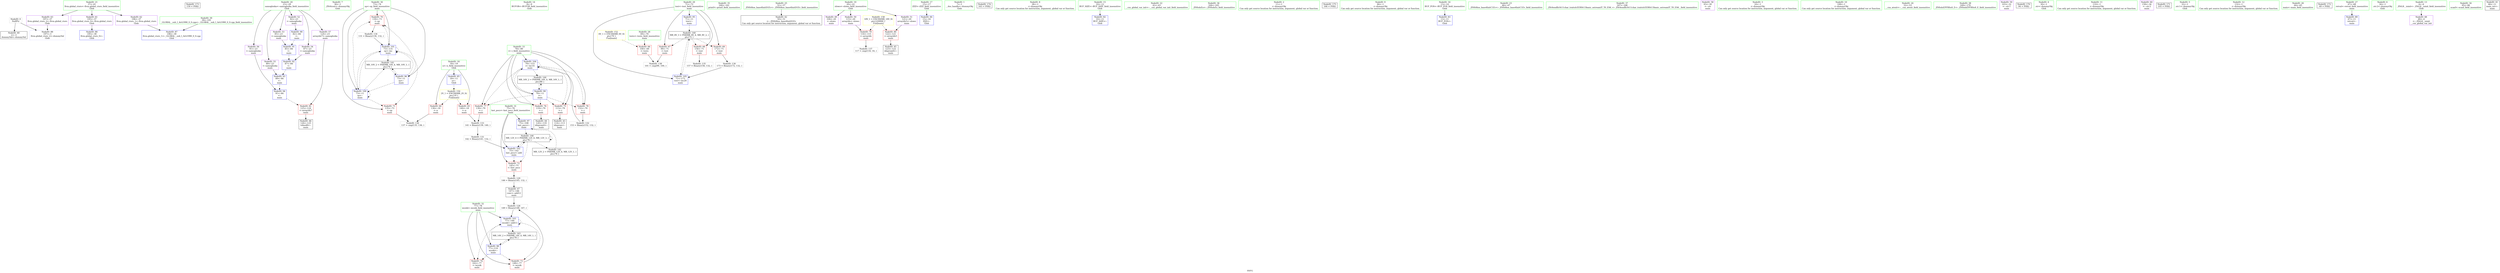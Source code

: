 digraph "SVFG" {
	label="SVFG";

	Node0x565459e8b170 [shape=record,color=grey,label="{NodeID: 0\nNullPtr}"];
	Node0x565459e8b170 -> Node0x565459ea1580[style=solid];
	Node0x565459e8b170 -> Node0x565459ea4eb0[style=solid];
	Node0x565459eb7dd0 [shape=record,color=black,label="{NodeID: 173\n159 = PHI()\n}"];
	Node0x565459ea5080 [shape=record,color=blue,label="{NodeID: 90\n82\<--84\n\<--\nmain\n}"];
	Node0x565459ea5080 -> Node0x565459ea5150[style=dashed];
	Node0x565459e8b910 [shape=record,color=green,label="{NodeID: 7\n36\<--1\n_ZSt4cout\<--dummyObj\nGlob }"];
	Node0x565459ea1d30 [shape=record,color=blue,label="{NodeID: 97\n75\<--108\nlast_pocz\<--\nmain\n}"];
	Node0x565459ea1d30 -> Node0x565459eaef40[style=dashed];
	Node0x565459e9ff40 [shape=record,color=green,label="{NodeID: 14\n8\<--9\nBUFOR\<--BUFOR_field_insensitive\nGlob }"];
	Node0x565459ea22e0 [shape=record,color=blue,label="{NodeID: 104\n79\<--153\ni\<--inc14\nmain\n}"];
	Node0x565459ea22e0 -> Node0x565459ea4300[style=dashed];
	Node0x565459ea22e0 -> Node0x565459ea43d0[style=dashed];
	Node0x565459ea22e0 -> Node0x565459ea44a0[style=dashed];
	Node0x565459ea22e0 -> Node0x565459ea4570[style=dashed];
	Node0x565459ea22e0 -> Node0x565459ea22e0[style=dashed];
	Node0x565459ea22e0 -> Node0x565459eae540[style=dashed];
	Node0x565459ea03d0 [shape=record,color=green,label="{NodeID: 21\n37\<--41\nllvm.global_ctors\<--llvm.global_ctors_field_insensitive\nGlob }"];
	Node0x565459ea03d0 -> Node0x565459ea3710[style=solid];
	Node0x565459ea03d0 -> Node0x565459ea3810[style=solid];
	Node0x565459ea03d0 -> Node0x565459ea3910[style=solid];
	Node0x565459ea0aa0 [shape=record,color=green,label="{NodeID: 28\n69\<--70\ntests\<--tests_field_insensitive\nmain\n}"];
	Node0x565459ea0aa0 -> Node0x565459ea3bb0[style=solid];
	Node0x565459ea1080 [shape=record,color=green,label="{NodeID: 35\n160\<--161\nprintf\<--printf_field_insensitive\n}"];
	Node0x565459ea1750 [shape=record,color=black,label="{NodeID: 42\n50\<--51\n\<--_ZNSt8ios_base4InitD1Ev\nCan only get source location for instruction, argument, global var or function.}"];
	Node0x565459ea7c00 [shape=record,color=grey,label="{NodeID: 132\n153 = Binary(152, 132, )\n}"];
	Node0x565459ea7c00 -> Node0x565459ea22e0[style=solid];
	Node0x565459ea2d50 [shape=record,color=purple,label="{NodeID: 49\n104\<--20\n\<--slowo\nmain\n}"];
	Node0x565459ea3300 [shape=record,color=purple,label="{NodeID: 56\n91\<--23\n\<--samogloska\nmain\n}"];
	Node0x565459ea3300 -> Node0x565459ea53c0[style=solid];
	Node0x565459eaef40 [shape=record,color=black,label="{NodeID: 146\nMR_12V_4 = PHI(MR_12V_6, MR_12V_3, )\npts\{76 \}\n}"];
	Node0x565459eaef40 -> Node0x565459ea4090[style=dashed];
	Node0x565459eaef40 -> Node0x565459ea2140[style=dashed];
	Node0x565459eaef40 -> Node0x565459eadb40[style=dashed];
	Node0x565459eaef40 -> Node0x565459eaef40[style=dashed];
	Node0x565459ea3910 [shape=record,color=purple,label="{NodeID: 63\n197\<--37\nllvm.global_ctors_2\<--llvm.global_ctors\nGlob }"];
	Node0x565459ea3910 -> Node0x565459ea4eb0[style=solid];
	Node0x565459ea3ef0 [shape=record,color=red,label="{NodeID: 70\n130\<--73\n\<--sp\nmain\n}"];
	Node0x565459ea3ef0 -> Node0x565459ea7f00[style=solid];
	Node0x565459ea44a0 [shape=record,color=red,label="{NodeID: 77\n139\<--79\n\<--i\nmain\n}"];
	Node0x565459ea44a0 -> Node0x565459ea7d80[style=solid];
	Node0x565459ea4ab0 [shape=record,color=blue,label="{NodeID: 84\n15\<--16\nZZZ\<--\nGlob }"];
	Node0x565459e8baf0 [shape=record,color=green,label="{NodeID: 1\n7\<--1\n__dso_handle\<--dummyObj\nGlob }"];
	Node0x565459eb7ed0 [shape=record,color=black,label="{NodeID: 174\n163 = PHI()\n}"];
	Node0x565459ea5150 [shape=record,color=blue,label="{NodeID: 91\n85\<--84\n\<--\nmain\n}"];
	Node0x565459ea5150 -> Node0x565459ea5220[style=dashed];
	Node0x565459e8bbe0 [shape=record,color=green,label="{NodeID: 8\n38\<--1\n\<--dummyObj\nCan only get source location for instruction, argument, global var or function.}"];
	Node0x565459ea1e00 [shape=record,color=blue,label="{NodeID: 98\n77\<--110\nwynik\<--\nmain\n}"];
	Node0x565459ea1e00 -> Node0x565459ea4160[style=dashed];
	Node0x565459ea1e00 -> Node0x565459ea4230[style=dashed];
	Node0x565459ea1e00 -> Node0x565459ea2210[style=dashed];
	Node0x565459ea1e00 -> Node0x565459eae040[style=dashed];
	Node0x565459e9ffd0 [shape=record,color=green,label="{NodeID: 15\n10\<--12\nBUF_SIZE\<--BUF_SIZE_field_insensitive\nGlob }"];
	Node0x565459e9ffd0 -> Node0x565459ea48b0[style=solid];
	Node0x565459ea23b0 [shape=record,color=blue,label="{NodeID: 105\n71\<--173\ntest\<--inc20\nmain\n}"];
	Node0x565459ea23b0 -> Node0x565459ead140[style=dashed];
	Node0x565459ea04d0 [shape=record,color=green,label="{NodeID: 22\n42\<--43\n__cxx_global_var_init\<--__cxx_global_var_init_field_insensitive\n}"];
	Node0x565459ea0b70 [shape=record,color=green,label="{NodeID: 29\n71\<--72\ntest\<--test_field_insensitive\nmain\n}"];
	Node0x565459ea0b70 -> Node0x565459ea3c80[style=solid];
	Node0x565459ea0b70 -> Node0x565459ea3d50[style=solid];
	Node0x565459ea0b70 -> Node0x565459ea3e20[style=solid];
	Node0x565459ea0b70 -> Node0x565459ea5490[style=solid];
	Node0x565459ea0b70 -> Node0x565459ea23b0[style=solid];
	Node0x565459ea1180 [shape=record,color=green,label="{NodeID: 36\n164\<--165\n_ZNSolsEx\<--_ZNSolsEx_field_insensitive\n}"];
	Node0x565459ea1850 [shape=record,color=black,label="{NodeID: 43\n114\<--113\nidxprom\<--\nmain\n}"];
	Node0x565459ea7d80 [shape=record,color=grey,label="{NodeID: 133\n141 = Binary(139, 140, )\n}"];
	Node0x565459ea7d80 -> Node0x565459ea7a80[style=solid];
	Node0x565459ea2e20 [shape=record,color=purple,label="{NodeID: 50\n115\<--20\narrayidx\<--slowo\nmain\n}"];
	Node0x565459ea2e20 -> Node0x565459ea4640[style=solid];
	Node0x565459ead140 [shape=record,color=black,label="{NodeID: 140\nMR_8V_3 = PHI(MR_8V_4, MR_8V_2, )\npts\{72 \}\n}"];
	Node0x565459ead140 -> Node0x565459ea3c80[style=dashed];
	Node0x565459ead140 -> Node0x565459ea3d50[style=dashed];
	Node0x565459ead140 -> Node0x565459ea3e20[style=dashed];
	Node0x565459ead140 -> Node0x565459ea23b0[style=dashed];
	Node0x565459ea33d0 [shape=record,color=purple,label="{NodeID: 57\n124\<--23\narrayidx7\<--samogloska\nmain\n}"];
	Node0x565459ea33d0 -> Node0x565459ea47e0[style=solid];
	Node0x565459ea3a10 [shape=record,color=red,label="{NodeID: 64\n136\<--18\n\<--n\nmain\n}"];
	Node0x565459ea3a10 -> Node0x565459ea2480[style=solid];
	Node0x565459ea3fc0 [shape=record,color=red,label="{NodeID: 71\n135\<--73\n\<--sp\nmain\n}"];
	Node0x565459ea3fc0 -> Node0x565459ea2480[style=solid];
	Node0x565459ea4570 [shape=record,color=red,label="{NodeID: 78\n152\<--79\n\<--i\nmain\n}"];
	Node0x565459ea4570 -> Node0x565459ea7c00[style=solid];
	Node0x565459ea4bb0 [shape=record,color=blue,label="{NodeID: 85\n18\<--11\nn\<--\nGlob }"];
	Node0x565459ea4bb0 -> Node0x565459eb0340[style=dashed];
	Node0x565459e8a280 [shape=record,color=green,label="{NodeID: 2\n11\<--1\n\<--dummyObj\nCan only get source location for instruction, argument, global var or function.}"];
	Node0x565459eb8030 [shape=record,color=black,label="{NodeID: 175\n166 = PHI()\n}"];
	Node0x565459ea5220 [shape=record,color=blue,label="{NodeID: 92\n87\<--84\n\<--\nmain\n}"];
	Node0x565459ea5220 -> Node0x565459ea52f0[style=dashed];
	Node0x565459e8bc70 [shape=record,color=green,label="{NodeID: 9\n84\<--1\n\<--dummyObj\nCan only get source location for instruction, argument, global var or function.}"];
	Node0x565459ea1ed0 [shape=record,color=blue,label="{NodeID: 99\n79\<--11\ni\<--\nmain\n}"];
	Node0x565459ea1ed0 -> Node0x565459ea4300[style=dashed];
	Node0x565459ea1ed0 -> Node0x565459ea43d0[style=dashed];
	Node0x565459ea1ed0 -> Node0x565459ea44a0[style=dashed];
	Node0x565459ea1ed0 -> Node0x565459ea4570[style=dashed];
	Node0x565459ea1ed0 -> Node0x565459ea22e0[style=dashed];
	Node0x565459ea1ed0 -> Node0x565459eae540[style=dashed];
	Node0x565459ea0060 [shape=record,color=green,label="{NodeID: 16\n13\<--14\nBUF_POS\<--BUF_POS_field_insensitive\nGlob }"];
	Node0x565459ea0060 -> Node0x565459ea49b0[style=solid];
	Node0x565459ea05d0 [shape=record,color=green,label="{NodeID: 23\n46\<--47\n_ZNSt8ios_base4InitC1Ev\<--_ZNSt8ios_base4InitC1Ev_field_insensitive\n}"];
	Node0x565459ea0c40 [shape=record,color=green,label="{NodeID: 30\n73\<--74\nsp\<--sp_field_insensitive\nmain\n}"];
	Node0x565459ea0c40 -> Node0x565459ea3ef0[style=solid];
	Node0x565459ea0c40 -> Node0x565459ea3fc0[style=solid];
	Node0x565459ea0c40 -> Node0x565459ea1c60[style=solid];
	Node0x565459ea0c40 -> Node0x565459ea1fa0[style=solid];
	Node0x565459ea0c40 -> Node0x565459ea2070[style=solid];
	Node0x565459ea1280 [shape=record,color=green,label="{NodeID: 37\n167\<--168\n_ZSt4endlIcSt11char_traitsIcEERSt13basic_ostreamIT_T0_ES6_\<--_ZSt4endlIcSt11char_traitsIcEERSt13basic_ostreamIT_T0_ES6__field_insensitive\n}"];
	Node0x565459ea1920 [shape=record,color=black,label="{NodeID: 44\n120\<--119\nidxprom4\<--\nmain\n}"];
	Node0x565459ea7f00 [shape=record,color=grey,label="{NodeID: 134\n131 = Binary(130, 132, )\n}"];
	Node0x565459ea7f00 -> Node0x565459ea2070[style=solid];
	Node0x565459ea2ef0 [shape=record,color=purple,label="{NodeID: 51\n121\<--20\narrayidx5\<--slowo\nmain\n}"];
	Node0x565459ea2ef0 -> Node0x565459ea4710[style=solid];
	Node0x565459ead640 [shape=record,color=black,label="{NodeID: 141\nMR_10V_2 = PHI(MR_10V_4, MR_10V_1, )\npts\{74 \}\n}"];
	Node0x565459ead640 -> Node0x565459ea1c60[style=dashed];
	Node0x565459ea34a0 [shape=record,color=purple,label="{NodeID: 58\n93\<--30\n\<--.str\nmain\n}"];
	Node0x565459ea3ae0 [shape=record,color=red,label="{NodeID: 65\n140\<--18\n\<--n\nmain\n}"];
	Node0x565459ea3ae0 -> Node0x565459ea7d80[style=solid];
	Node0x565459ea4090 [shape=record,color=red,label="{NodeID: 72\n145\<--75\n\<--last_pocz\nmain\n}"];
	Node0x565459ea4090 -> Node0x565459ea7780[style=solid];
	Node0x565459ea4640 [shape=record,color=red,label="{NodeID: 79\n116\<--115\n\<--arrayidx\nmain\n}"];
	Node0x565459ea4640 -> Node0x565459ea2600[style=solid];
	Node0x565459ea4cb0 [shape=record,color=blue,label="{NodeID: 86\n195\<--38\nllvm.global_ctors_0\<--\nGlob }"];
	Node0x565459e8c710 [shape=record,color=green,label="{NodeID: 3\n16\<--1\n\<--dummyObj\nCan only get source location for instruction, argument, global var or function.}"];
	Node0x565459ea52f0 [shape=record,color=blue,label="{NodeID: 93\n89\<--84\n\<--\nmain\n}"];
	Node0x565459ea52f0 -> Node0x565459ea53c0[style=dashed];
	Node0x565459e9f4c0 [shape=record,color=green,label="{NodeID: 10\n108\<--1\n\<--dummyObj\nCan only get source location for instruction, argument, global var or function.}"];
	Node0x565459ea1fa0 [shape=record,color=blue,label="{NodeID: 100\n73\<--11\nsp\<--\nmain\n}"];
	Node0x565459ea1fa0 -> Node0x565459ea3ef0[style=dashed];
	Node0x565459ea1fa0 -> Node0x565459ea3fc0[style=dashed];
	Node0x565459ea1fa0 -> Node0x565459ea1fa0[style=dashed];
	Node0x565459ea1fa0 -> Node0x565459ea2070[style=dashed];
	Node0x565459ea1fa0 -> Node0x565459ead640[style=dashed];
	Node0x565459ea00f0 [shape=record,color=green,label="{NodeID: 17\n15\<--17\nZZZ\<--ZZZ_field_insensitive\nGlob }"];
	Node0x565459ea00f0 -> Node0x565459ea4ab0[style=solid];
	Node0x565459ea06d0 [shape=record,color=green,label="{NodeID: 24\n52\<--53\n__cxa_atexit\<--__cxa_atexit_field_insensitive\n}"];
	Node0x565459ea0d10 [shape=record,color=green,label="{NodeID: 31\n75\<--76\nlast_pocz\<--last_pocz_field_insensitive\nmain\n}"];
	Node0x565459ea0d10 -> Node0x565459ea4090[style=solid];
	Node0x565459ea0d10 -> Node0x565459ea1d30[style=solid];
	Node0x565459ea0d10 -> Node0x565459ea2140[style=solid];
	Node0x565459ea1380 [shape=record,color=green,label="{NodeID: 38\n169\<--170\n_ZNSolsEPFRSoS_E\<--_ZNSolsEPFRSoS_E_field_insensitive\n}"];
	Node0x565459ea7600 [shape=record,color=grey,label="{NodeID: 128\n149 = Binary(148, 147, )\n}"];
	Node0x565459ea7600 -> Node0x565459ea2210[style=solid];
	Node0x565459ea19f0 [shape=record,color=black,label="{NodeID: 45\n123\<--122\nidxprom6\<--\nmain\n}"];
	Node0x565459ea8080 [shape=record,color=grey,label="{NodeID: 135\n157 = Binary(156, 132, )\n}"];
	Node0x565459ea2fc0 [shape=record,color=purple,label="{NodeID: 52\n82\<--23\n\<--samogloska\nmain\n}"];
	Node0x565459ea2fc0 -> Node0x565459ea5080[style=solid];
	Node0x565459eadb40 [shape=record,color=black,label="{NodeID: 142\nMR_12V_2 = PHI(MR_12V_4, MR_12V_1, )\npts\{76 \}\n}"];
	Node0x565459eadb40 -> Node0x565459ea1d30[style=dashed];
	Node0x565459ea3570 [shape=record,color=purple,label="{NodeID: 59\n103\<--32\n\<--.str.1\nmain\n}"];
	Node0x565459ea3bb0 [shape=record,color=red,label="{NodeID: 66\n100\<--69\n\<--tests\nmain\n}"];
	Node0x565459ea3bb0 -> Node0x565459ea2780[style=solid];
	Node0x565459ea4160 [shape=record,color=red,label="{NodeID: 73\n148\<--77\n\<--wynik\nmain\n}"];
	Node0x565459ea4160 -> Node0x565459ea7600[style=solid];
	Node0x565459ea4710 [shape=record,color=red,label="{NodeID: 80\n122\<--121\n\<--arrayidx5\nmain\n}"];
	Node0x565459ea4710 -> Node0x565459ea19f0[style=solid];
	Node0x565459cd64e0 [shape=record,color=black,label="{NodeID: 170\n94 = PHI()\n}"];
	Node0x565459ea4db0 [shape=record,color=blue,label="{NodeID: 87\n196\<--39\nllvm.global_ctors_1\<--_GLOBAL__sub_I_Arti1990_0_0.cpp\nGlob }"];
	Node0x565459e8b5f0 [shape=record,color=green,label="{NodeID: 4\n30\<--1\n.str\<--dummyObj\nGlob }"];
	Node0x565459ea53c0 [shape=record,color=blue,label="{NodeID: 94\n91\<--84\n\<--\nmain\n}"];
	Node0x565459ea53c0 -> Node0x565459ea47e0[style=dashed];
	Node0x565459e9f550 [shape=record,color=green,label="{NodeID: 11\n110\<--1\n\<--dummyObj\nCan only get source location for instruction, argument, global var or function.}"];
	Node0x565459ea2070 [shape=record,color=blue,label="{NodeID: 101\n73\<--131\nsp\<--inc\nmain\n}"];
	Node0x565459ea2070 -> Node0x565459ea3ef0[style=dashed];
	Node0x565459ea2070 -> Node0x565459ea3fc0[style=dashed];
	Node0x565459ea2070 -> Node0x565459ea1fa0[style=dashed];
	Node0x565459ea2070 -> Node0x565459ea2070[style=dashed];
	Node0x565459ea2070 -> Node0x565459ead640[style=dashed];
	Node0x565459ea0180 [shape=record,color=green,label="{NodeID: 18\n18\<--19\nn\<--n_field_insensitive\nGlob }"];
	Node0x565459ea0180 -> Node0x565459ea3a10[style=solid];
	Node0x565459ea0180 -> Node0x565459ea3ae0[style=solid];
	Node0x565459ea0180 -> Node0x565459ea4bb0[style=solid];
	Node0x565459ea07d0 [shape=record,color=green,label="{NodeID: 25\n51\<--57\n_ZNSt8ios_base4InitD1Ev\<--_ZNSt8ios_base4InitD1Ev_field_insensitive\n}"];
	Node0x565459ea07d0 -> Node0x565459ea1750[style=solid];
	Node0x565459ea0de0 [shape=record,color=green,label="{NodeID: 32\n77\<--78\nwynik\<--wynik_field_insensitive\nmain\n}"];
	Node0x565459ea0de0 -> Node0x565459ea4160[style=solid];
	Node0x565459ea0de0 -> Node0x565459ea4230[style=solid];
	Node0x565459ea0de0 -> Node0x565459ea1e00[style=solid];
	Node0x565459ea0de0 -> Node0x565459ea2210[style=solid];
	Node0x565459ea1480 [shape=record,color=green,label="{NodeID: 39\n39\<--191\n_GLOBAL__sub_I_Arti1990_0_0.cpp\<--_GLOBAL__sub_I_Arti1990_0_0.cpp_field_insensitive\n}"];
	Node0x565459ea1480 -> Node0x565459ea4db0[style=solid];
	Node0x565459ea7780 [shape=record,color=grey,label="{NodeID: 129\n146 = Binary(145, 132, )\n}"];
	Node0x565459ea7780 -> Node0x565459ea1b90[style=solid];
	Node0x565459ea1ac0 [shape=record,color=black,label="{NodeID: 46\n126\<--125\ntobool8\<--\nmain\n}"];
	Node0x565459ea2480 [shape=record,color=grey,label="{NodeID: 136\n137 = cmp(135, 136, )\n}"];
	Node0x565459ea3090 [shape=record,color=purple,label="{NodeID: 53\n85\<--23\n\<--samogloska\nmain\n}"];
	Node0x565459ea3090 -> Node0x565459ea5150[style=solid];
	Node0x565459eae040 [shape=record,color=black,label="{NodeID: 143\nMR_14V_2 = PHI(MR_14V_4, MR_14V_1, )\npts\{78 \}\n}"];
	Node0x565459eae040 -> Node0x565459ea1e00[style=dashed];
	Node0x565459ea3640 [shape=record,color=purple,label="{NodeID: 60\n158\<--34\n\<--.str.2\nmain\n}"];
	Node0x565459eb0340 [shape=record,color=yellow,style=double,label="{NodeID: 150\n2V_1 = ENCHI(MR_2V_0)\npts\{19 \}\nFun[main]}"];
	Node0x565459eb0340 -> Node0x565459ea3a10[style=dashed];
	Node0x565459eb0340 -> Node0x565459ea3ae0[style=dashed];
	Node0x565459ea3c80 [shape=record,color=red,label="{NodeID: 67\n99\<--71\n\<--test\nmain\n}"];
	Node0x565459ea3c80 -> Node0x565459ea2780[style=solid];
	Node0x565459ea4230 [shape=record,color=red,label="{NodeID: 74\n162\<--77\n\<--wynik\nmain\n}"];
	Node0x565459ea47e0 [shape=record,color=red,label="{NodeID: 81\n125\<--124\n\<--arrayidx7\nmain\n}"];
	Node0x565459ea47e0 -> Node0x565459ea1ac0[style=solid];
	Node0x565459eb7bd0 [shape=record,color=black,label="{NodeID: 171\n105 = PHI()\n}"];
	Node0x565459ea4eb0 [shape=record,color=blue, style = dotted,label="{NodeID: 88\n197\<--3\nllvm.global_ctors_2\<--dummyVal\nGlob }"];
	Node0x565459e8b4c0 [shape=record,color=green,label="{NodeID: 5\n32\<--1\n.str.1\<--dummyObj\nGlob }"];
	Node0x565459ea5490 [shape=record,color=blue,label="{NodeID: 95\n71\<--11\ntest\<--\nmain\n}"];
	Node0x565459ea5490 -> Node0x565459ead140[style=dashed];
	Node0x565459e9f620 [shape=record,color=green,label="{NodeID: 12\n132\<--1\n\<--dummyObj\nCan only get source location for instruction, argument, global var or function.}"];
	Node0x565459ea2140 [shape=record,color=blue,label="{NodeID: 102\n75\<--142\nlast_pocz\<--add\nmain\n}"];
	Node0x565459ea2140 -> Node0x565459ea4090[style=dashed];
	Node0x565459ea2140 -> Node0x565459eaef40[style=dashed];
	Node0x565459ea0210 [shape=record,color=green,label="{NodeID: 19\n20\<--22\nslowo\<--slowo_field_insensitive\nGlob }"];
	Node0x565459ea0210 -> Node0x565459ea2d50[style=solid];
	Node0x565459ea0210 -> Node0x565459ea2e20[style=solid];
	Node0x565459ea0210 -> Node0x565459ea2ef0[style=solid];
	Node0x565459ea08d0 [shape=record,color=green,label="{NodeID: 26\n64\<--65\nmain\<--main_field_insensitive\n}"];
	Node0x565459ea0eb0 [shape=record,color=green,label="{NodeID: 33\n79\<--80\ni\<--i_field_insensitive\nmain\n}"];
	Node0x565459ea0eb0 -> Node0x565459ea4300[style=solid];
	Node0x565459ea0eb0 -> Node0x565459ea43d0[style=solid];
	Node0x565459ea0eb0 -> Node0x565459ea44a0[style=solid];
	Node0x565459ea0eb0 -> Node0x565459ea4570[style=solid];
	Node0x565459ea0eb0 -> Node0x565459ea1ed0[style=solid];
	Node0x565459ea0eb0 -> Node0x565459ea22e0[style=solid];
	Node0x565459ea1580 [shape=record,color=black,label="{NodeID: 40\n2\<--3\ndummyVal\<--dummyVal\n}"];
	Node0x565459ea7900 [shape=record,color=grey,label="{NodeID: 130\n173 = Binary(172, 132, )\n}"];
	Node0x565459ea7900 -> Node0x565459ea23b0[style=solid];
	Node0x565459ea1b90 [shape=record,color=black,label="{NodeID: 47\n147\<--146\nconv\<--add12\nmain\n}"];
	Node0x565459ea1b90 -> Node0x565459ea7600[style=solid];
	Node0x565459ea2600 [shape=record,color=grey,label="{NodeID: 137\n117 = cmp(116, 16, )\n}"];
	Node0x565459ea3160 [shape=record,color=purple,label="{NodeID: 54\n87\<--23\n\<--samogloska\nmain\n}"];
	Node0x565459ea3160 -> Node0x565459ea5220[style=solid];
	Node0x565459eae540 [shape=record,color=black,label="{NodeID: 144\nMR_16V_2 = PHI(MR_16V_4, MR_16V_1, )\npts\{80 \}\n}"];
	Node0x565459eae540 -> Node0x565459ea1ed0[style=dashed];
	Node0x565459ea3710 [shape=record,color=purple,label="{NodeID: 61\n195\<--37\nllvm.global_ctors_0\<--llvm.global_ctors\nGlob }"];
	Node0x565459ea3710 -> Node0x565459ea4cb0[style=solid];
	Node0x565459ea3d50 [shape=record,color=red,label="{NodeID: 68\n156\<--71\n\<--test\nmain\n}"];
	Node0x565459ea3d50 -> Node0x565459ea8080[style=solid];
	Node0x565459eb1480 [shape=record,color=yellow,style=double,label="{NodeID: 158\n18V_1 = ENCHI(MR_18V_0)\npts\{220000 \}\nFun[main]}"];
	Node0x565459eb1480 -> Node0x565459ea4640[style=dashed];
	Node0x565459eb1480 -> Node0x565459ea4710[style=dashed];
	Node0x565459ea4300 [shape=record,color=red,label="{NodeID: 75\n113\<--79\n\<--i\nmain\n}"];
	Node0x565459ea4300 -> Node0x565459ea1850[style=solid];
	Node0x565459ea48b0 [shape=record,color=blue,label="{NodeID: 82\n10\<--11\nBUF_SIZE\<--\nGlob }"];
	Node0x565459eb7cd0 [shape=record,color=black,label="{NodeID: 172\n49 = PHI()\n}"];
	Node0x565459ea4fb0 [shape=record,color=blue,label="{NodeID: 89\n67\<--11\nretval\<--\nmain\n}"];
	Node0x565459e8b880 [shape=record,color=green,label="{NodeID: 6\n34\<--1\n.str.2\<--dummyObj\nGlob }"];
	Node0x565459ea1c60 [shape=record,color=blue,label="{NodeID: 96\n73\<--11\nsp\<--\nmain\n}"];
	Node0x565459ea1c60 -> Node0x565459ea3ef0[style=dashed];
	Node0x565459ea1c60 -> Node0x565459ea1fa0[style=dashed];
	Node0x565459ea1c60 -> Node0x565459ea2070[style=dashed];
	Node0x565459ea1c60 -> Node0x565459ead640[style=dashed];
	Node0x565459e9feb0 [shape=record,color=green,label="{NodeID: 13\n4\<--6\n_ZStL8__ioinit\<--_ZStL8__ioinit_field_insensitive\nGlob }"];
	Node0x565459e9feb0 -> Node0x565459ea2c80[style=solid];
	Node0x565459ea2210 [shape=record,color=blue,label="{NodeID: 103\n77\<--149\nwynik\<--add13\nmain\n}"];
	Node0x565459ea2210 -> Node0x565459ea4160[style=dashed];
	Node0x565459ea2210 -> Node0x565459ea4230[style=dashed];
	Node0x565459ea2210 -> Node0x565459ea2210[style=dashed];
	Node0x565459ea2210 -> Node0x565459eae040[style=dashed];
	Node0x565459ea02d0 [shape=record,color=green,label="{NodeID: 20\n23\<--29\nsamogloska\<--samogloska_field_insensitive\nGlob }"];
	Node0x565459ea02d0 -> Node0x565459ea2fc0[style=solid];
	Node0x565459ea02d0 -> Node0x565459ea3090[style=solid];
	Node0x565459ea02d0 -> Node0x565459ea3160[style=solid];
	Node0x565459ea02d0 -> Node0x565459ea3230[style=solid];
	Node0x565459ea02d0 -> Node0x565459ea3300[style=solid];
	Node0x565459ea02d0 -> Node0x565459ea33d0[style=solid];
	Node0x565459ea09d0 [shape=record,color=green,label="{NodeID: 27\n67\<--68\nretval\<--retval_field_insensitive\nmain\n}"];
	Node0x565459ea09d0 -> Node0x565459ea4fb0[style=solid];
	Node0x565459ea0f80 [shape=record,color=green,label="{NodeID: 34\n95\<--96\nscanf\<--scanf_field_insensitive\n}"];
	Node0x565459ea1680 [shape=record,color=black,label="{NodeID: 41\n66\<--11\nmain_ret\<--\nmain\n}"];
	Node0x565459ea7a80 [shape=record,color=grey,label="{NodeID: 131\n142 = Binary(141, 132, )\n}"];
	Node0x565459ea7a80 -> Node0x565459ea2140[style=solid];
	Node0x565459ea2c80 [shape=record,color=purple,label="{NodeID: 48\n48\<--4\n\<--_ZStL8__ioinit\n__cxx_global_var_init\n}"];
	Node0x565459ea2780 [shape=record,color=grey,label="{NodeID: 138\n101 = cmp(99, 100, )\n}"];
	Node0x565459ea3230 [shape=record,color=purple,label="{NodeID: 55\n89\<--23\n\<--samogloska\nmain\n}"];
	Node0x565459ea3230 -> Node0x565459ea52f0[style=solid];
	Node0x565459ea3810 [shape=record,color=purple,label="{NodeID: 62\n196\<--37\nllvm.global_ctors_1\<--llvm.global_ctors\nGlob }"];
	Node0x565459ea3810 -> Node0x565459ea4db0[style=solid];
	Node0x565459eb0f40 [shape=record,color=yellow,style=double,label="{NodeID: 152\n6V_1 = ENCHI(MR_6V_0)\npts\{70 \}\nFun[main]}"];
	Node0x565459eb0f40 -> Node0x565459ea3bb0[style=dashed];
	Node0x565459ea3e20 [shape=record,color=red,label="{NodeID: 69\n172\<--71\n\<--test\nmain\n}"];
	Node0x565459ea3e20 -> Node0x565459ea7900[style=solid];
	Node0x565459ea43d0 [shape=record,color=red,label="{NodeID: 76\n119\<--79\n\<--i\nmain\n}"];
	Node0x565459ea43d0 -> Node0x565459ea1920[style=solid];
	Node0x565459ea49b0 [shape=record,color=blue,label="{NodeID: 83\n13\<--11\nBUF_POS\<--\nGlob }"];
}
